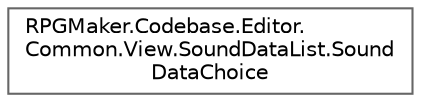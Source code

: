 digraph "クラス階層図"
{
 // LATEX_PDF_SIZE
  bgcolor="transparent";
  edge [fontname=Helvetica,fontsize=10,labelfontname=Helvetica,labelfontsize=10];
  node [fontname=Helvetica,fontsize=10,shape=box,height=0.2,width=0.4];
  rankdir="LR";
  Node0 [id="Node000000",label="RPGMaker.Codebase.Editor.\lCommon.View.SoundDataList.Sound\lDataChoice",height=0.2,width=0.4,color="grey40", fillcolor="white", style="filled",URL="$db/dfa/class_r_p_g_maker_1_1_codebase_1_1_editor_1_1_common_1_1_view_1_1_sound_data_list_1_1_sound_data_choice.html",tooltip="対象の音データ選択項目クラス"];
}
